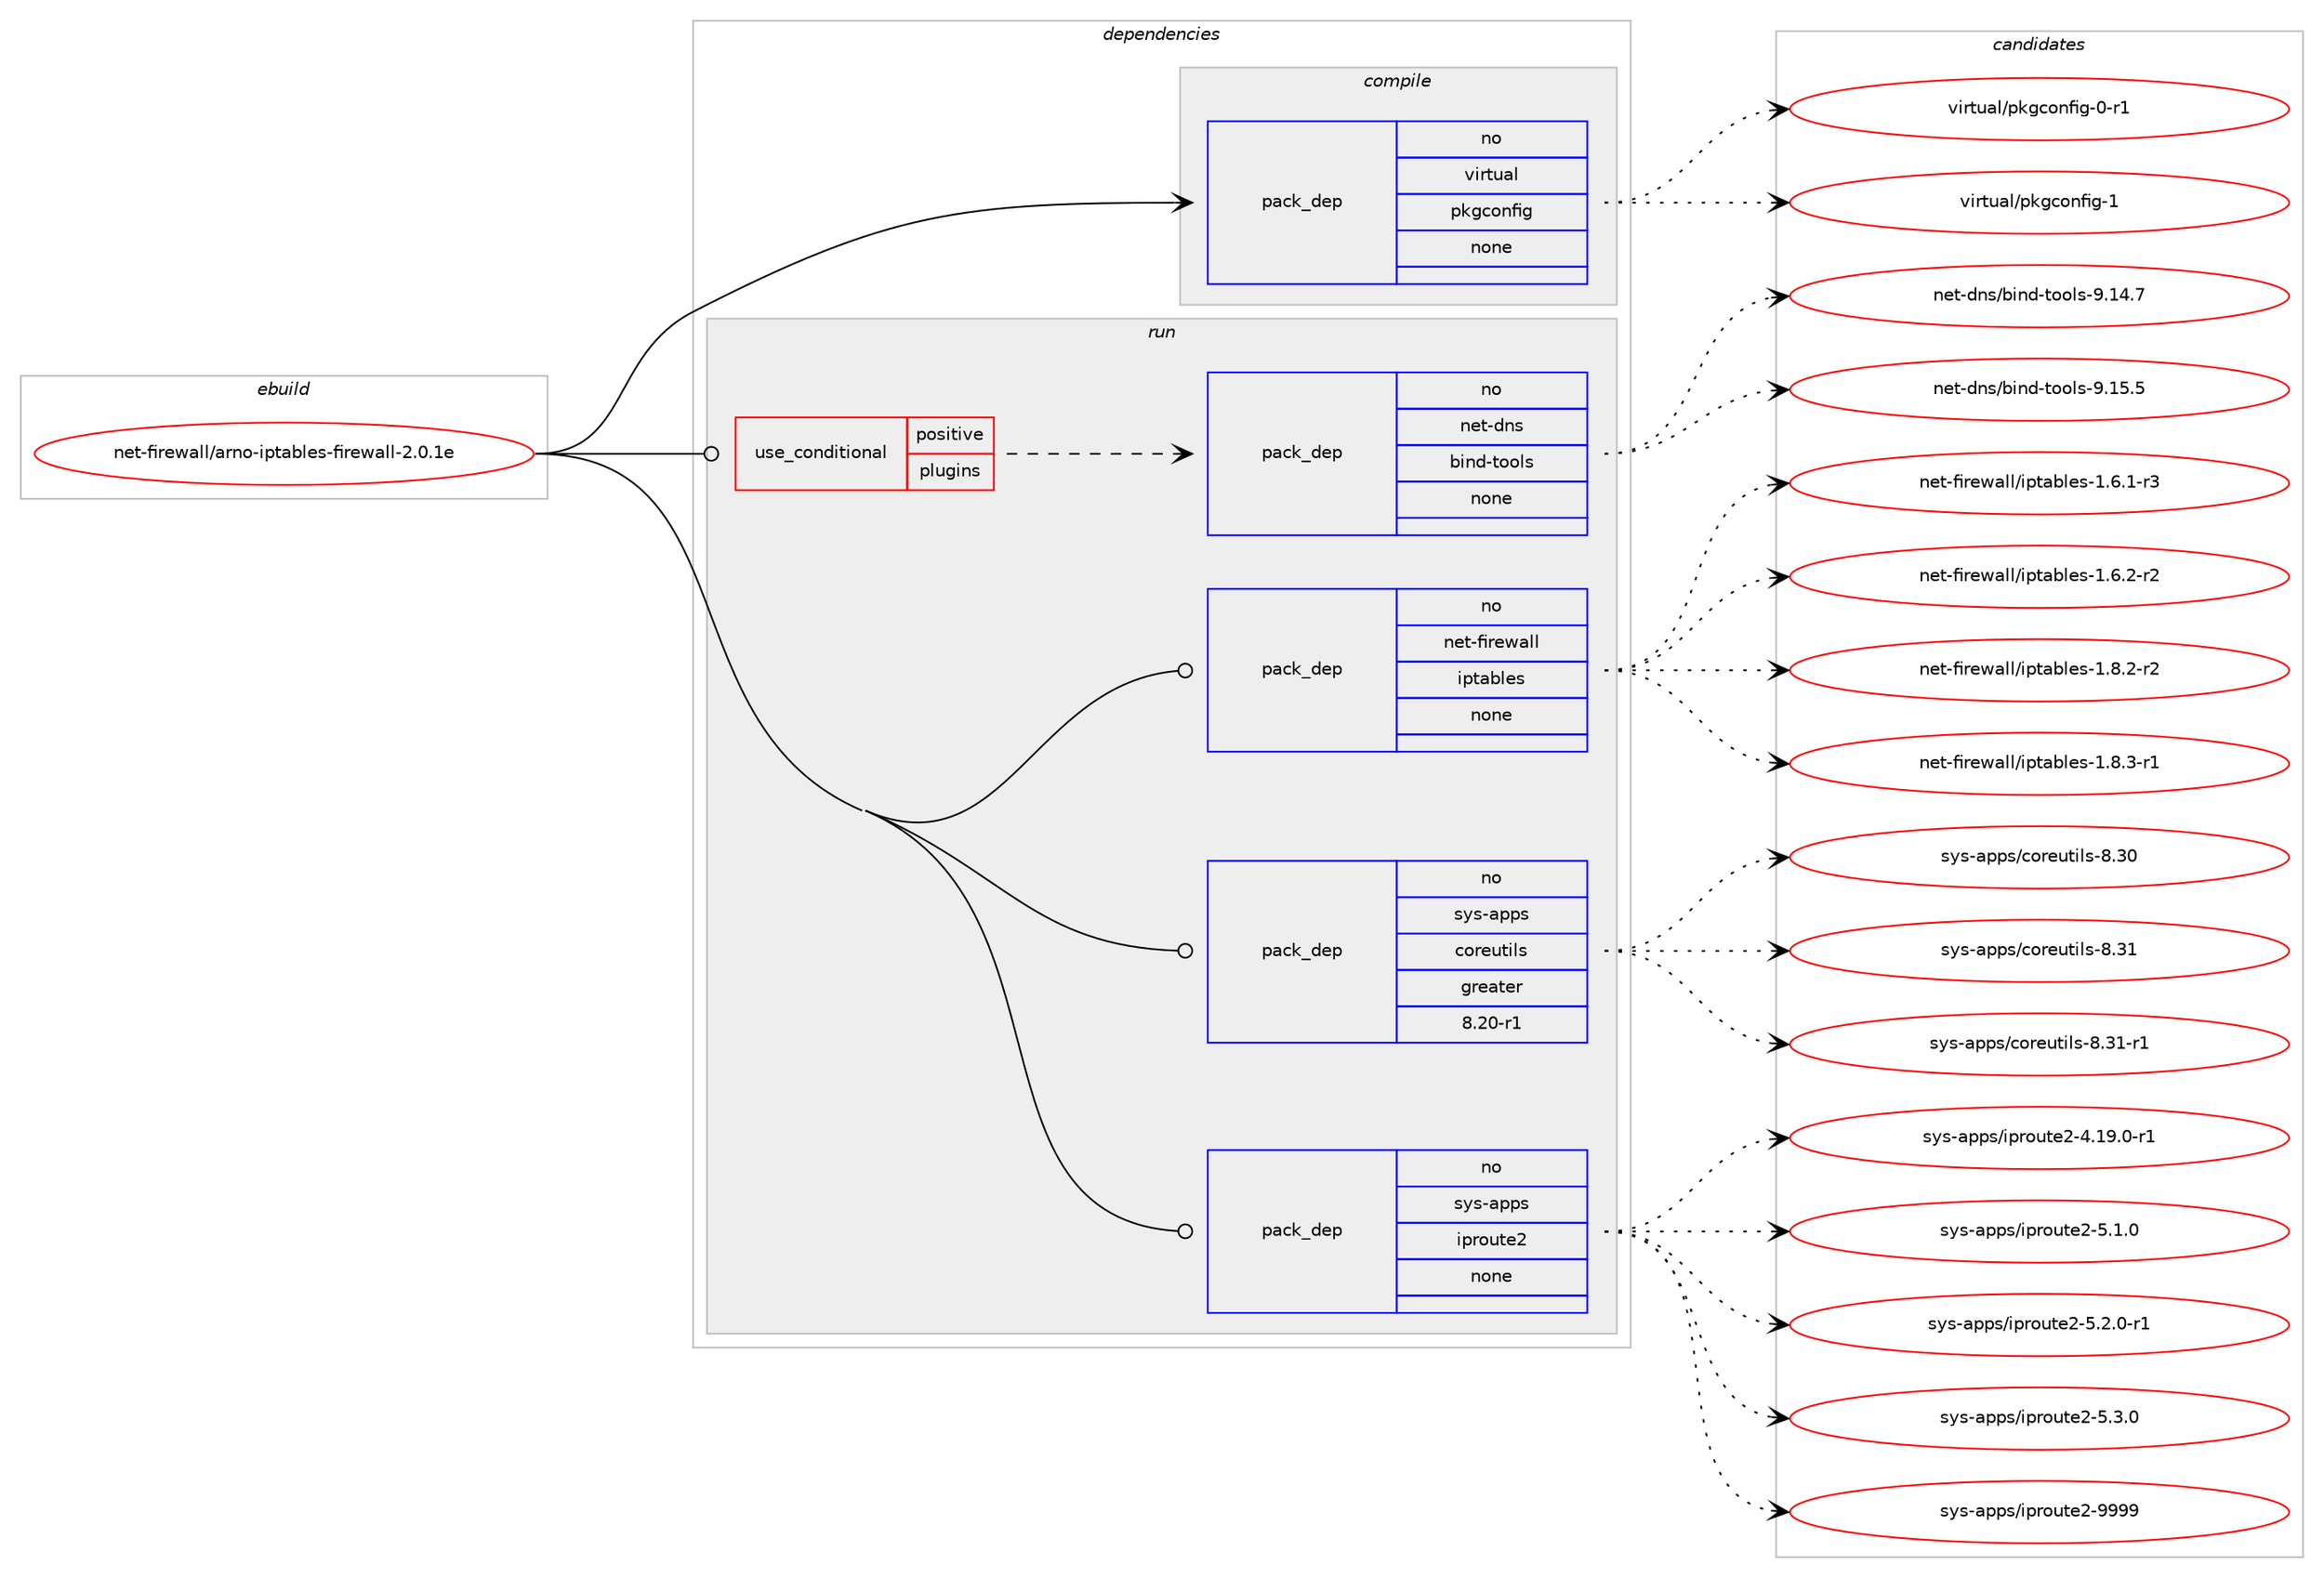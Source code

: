 digraph prolog {

# *************
# Graph options
# *************

newrank=true;
concentrate=true;
compound=true;
graph [rankdir=LR,fontname=Helvetica,fontsize=10,ranksep=1.5];#, ranksep=2.5, nodesep=0.2];
edge  [arrowhead=vee];
node  [fontname=Helvetica,fontsize=10];

# **********
# The ebuild
# **********

subgraph cluster_leftcol {
color=gray;
rank=same;
label=<<i>ebuild</i>>;
id [label="net-firewall/arno-iptables-firewall-2.0.1e", color=red, width=4, href="../net-firewall/arno-iptables-firewall-2.0.1e.svg"];
}

# ****************
# The dependencies
# ****************

subgraph cluster_midcol {
color=gray;
label=<<i>dependencies</i>>;
subgraph cluster_compile {
fillcolor="#eeeeee";
style=filled;
label=<<i>compile</i>>;
subgraph pack605047 {
dependency818812 [label=<<TABLE BORDER="0" CELLBORDER="1" CELLSPACING="0" CELLPADDING="4" WIDTH="220"><TR><TD ROWSPAN="6" CELLPADDING="30">pack_dep</TD></TR><TR><TD WIDTH="110">no</TD></TR><TR><TD>virtual</TD></TR><TR><TD>pkgconfig</TD></TR><TR><TD>none</TD></TR><TR><TD></TD></TR></TABLE>>, shape=none, color=blue];
}
id:e -> dependency818812:w [weight=20,style="solid",arrowhead="vee"];
}
subgraph cluster_compileandrun {
fillcolor="#eeeeee";
style=filled;
label=<<i>compile and run</i>>;
}
subgraph cluster_run {
fillcolor="#eeeeee";
style=filled;
label=<<i>run</i>>;
subgraph cond199446 {
dependency818813 [label=<<TABLE BORDER="0" CELLBORDER="1" CELLSPACING="0" CELLPADDING="4"><TR><TD ROWSPAN="3" CELLPADDING="10">use_conditional</TD></TR><TR><TD>positive</TD></TR><TR><TD>plugins</TD></TR></TABLE>>, shape=none, color=red];
subgraph pack605048 {
dependency818814 [label=<<TABLE BORDER="0" CELLBORDER="1" CELLSPACING="0" CELLPADDING="4" WIDTH="220"><TR><TD ROWSPAN="6" CELLPADDING="30">pack_dep</TD></TR><TR><TD WIDTH="110">no</TD></TR><TR><TD>net-dns</TD></TR><TR><TD>bind-tools</TD></TR><TR><TD>none</TD></TR><TR><TD></TD></TR></TABLE>>, shape=none, color=blue];
}
dependency818813:e -> dependency818814:w [weight=20,style="dashed",arrowhead="vee"];
}
id:e -> dependency818813:w [weight=20,style="solid",arrowhead="odot"];
subgraph pack605049 {
dependency818815 [label=<<TABLE BORDER="0" CELLBORDER="1" CELLSPACING="0" CELLPADDING="4" WIDTH="220"><TR><TD ROWSPAN="6" CELLPADDING="30">pack_dep</TD></TR><TR><TD WIDTH="110">no</TD></TR><TR><TD>net-firewall</TD></TR><TR><TD>iptables</TD></TR><TR><TD>none</TD></TR><TR><TD></TD></TR></TABLE>>, shape=none, color=blue];
}
id:e -> dependency818815:w [weight=20,style="solid",arrowhead="odot"];
subgraph pack605050 {
dependency818816 [label=<<TABLE BORDER="0" CELLBORDER="1" CELLSPACING="0" CELLPADDING="4" WIDTH="220"><TR><TD ROWSPAN="6" CELLPADDING="30">pack_dep</TD></TR><TR><TD WIDTH="110">no</TD></TR><TR><TD>sys-apps</TD></TR><TR><TD>coreutils</TD></TR><TR><TD>greater</TD></TR><TR><TD>8.20-r1</TD></TR></TABLE>>, shape=none, color=blue];
}
id:e -> dependency818816:w [weight=20,style="solid",arrowhead="odot"];
subgraph pack605051 {
dependency818817 [label=<<TABLE BORDER="0" CELLBORDER="1" CELLSPACING="0" CELLPADDING="4" WIDTH="220"><TR><TD ROWSPAN="6" CELLPADDING="30">pack_dep</TD></TR><TR><TD WIDTH="110">no</TD></TR><TR><TD>sys-apps</TD></TR><TR><TD>iproute2</TD></TR><TR><TD>none</TD></TR><TR><TD></TD></TR></TABLE>>, shape=none, color=blue];
}
id:e -> dependency818817:w [weight=20,style="solid",arrowhead="odot"];
}
}

# **************
# The candidates
# **************

subgraph cluster_choices {
rank=same;
color=gray;
label=<<i>candidates</i>>;

subgraph choice605047 {
color=black;
nodesep=1;
choice11810511411611797108471121071039911111010210510345484511449 [label="virtual/pkgconfig-0-r1", color=red, width=4,href="../virtual/pkgconfig-0-r1.svg"];
choice1181051141161179710847112107103991111101021051034549 [label="virtual/pkgconfig-1", color=red, width=4,href="../virtual/pkgconfig-1.svg"];
dependency818812:e -> choice11810511411611797108471121071039911111010210510345484511449:w [style=dotted,weight="100"];
dependency818812:e -> choice1181051141161179710847112107103991111101021051034549:w [style=dotted,weight="100"];
}
subgraph choice605048 {
color=black;
nodesep=1;
choice1101011164510011011547981051101004511611111110811545574649524655 [label="net-dns/bind-tools-9.14.7", color=red, width=4,href="../net-dns/bind-tools-9.14.7.svg"];
choice1101011164510011011547981051101004511611111110811545574649534653 [label="net-dns/bind-tools-9.15.5", color=red, width=4,href="../net-dns/bind-tools-9.15.5.svg"];
dependency818814:e -> choice1101011164510011011547981051101004511611111110811545574649524655:w [style=dotted,weight="100"];
dependency818814:e -> choice1101011164510011011547981051101004511611111110811545574649534653:w [style=dotted,weight="100"];
}
subgraph choice605049 {
color=black;
nodesep=1;
choice11010111645102105114101119971081084710511211697981081011154549465446494511451 [label="net-firewall/iptables-1.6.1-r3", color=red, width=4,href="../net-firewall/iptables-1.6.1-r3.svg"];
choice11010111645102105114101119971081084710511211697981081011154549465446504511450 [label="net-firewall/iptables-1.6.2-r2", color=red, width=4,href="../net-firewall/iptables-1.6.2-r2.svg"];
choice11010111645102105114101119971081084710511211697981081011154549465646504511450 [label="net-firewall/iptables-1.8.2-r2", color=red, width=4,href="../net-firewall/iptables-1.8.2-r2.svg"];
choice11010111645102105114101119971081084710511211697981081011154549465646514511449 [label="net-firewall/iptables-1.8.3-r1", color=red, width=4,href="../net-firewall/iptables-1.8.3-r1.svg"];
dependency818815:e -> choice11010111645102105114101119971081084710511211697981081011154549465446494511451:w [style=dotted,weight="100"];
dependency818815:e -> choice11010111645102105114101119971081084710511211697981081011154549465446504511450:w [style=dotted,weight="100"];
dependency818815:e -> choice11010111645102105114101119971081084710511211697981081011154549465646504511450:w [style=dotted,weight="100"];
dependency818815:e -> choice11010111645102105114101119971081084710511211697981081011154549465646514511449:w [style=dotted,weight="100"];
}
subgraph choice605050 {
color=black;
nodesep=1;
choice115121115459711211211547991111141011171161051081154556465148 [label="sys-apps/coreutils-8.30", color=red, width=4,href="../sys-apps/coreutils-8.30.svg"];
choice115121115459711211211547991111141011171161051081154556465149 [label="sys-apps/coreutils-8.31", color=red, width=4,href="../sys-apps/coreutils-8.31.svg"];
choice1151211154597112112115479911111410111711610510811545564651494511449 [label="sys-apps/coreutils-8.31-r1", color=red, width=4,href="../sys-apps/coreutils-8.31-r1.svg"];
dependency818816:e -> choice115121115459711211211547991111141011171161051081154556465148:w [style=dotted,weight="100"];
dependency818816:e -> choice115121115459711211211547991111141011171161051081154556465149:w [style=dotted,weight="100"];
dependency818816:e -> choice1151211154597112112115479911111410111711610510811545564651494511449:w [style=dotted,weight="100"];
}
subgraph choice605051 {
color=black;
nodesep=1;
choice11512111545971121121154710511211411111711610150455246495746484511449 [label="sys-apps/iproute2-4.19.0-r1", color=red, width=4,href="../sys-apps/iproute2-4.19.0-r1.svg"];
choice11512111545971121121154710511211411111711610150455346494648 [label="sys-apps/iproute2-5.1.0", color=red, width=4,href="../sys-apps/iproute2-5.1.0.svg"];
choice115121115459711211211547105112114111117116101504553465046484511449 [label="sys-apps/iproute2-5.2.0-r1", color=red, width=4,href="../sys-apps/iproute2-5.2.0-r1.svg"];
choice11512111545971121121154710511211411111711610150455346514648 [label="sys-apps/iproute2-5.3.0", color=red, width=4,href="../sys-apps/iproute2-5.3.0.svg"];
choice115121115459711211211547105112114111117116101504557575757 [label="sys-apps/iproute2-9999", color=red, width=4,href="../sys-apps/iproute2-9999.svg"];
dependency818817:e -> choice11512111545971121121154710511211411111711610150455246495746484511449:w [style=dotted,weight="100"];
dependency818817:e -> choice11512111545971121121154710511211411111711610150455346494648:w [style=dotted,weight="100"];
dependency818817:e -> choice115121115459711211211547105112114111117116101504553465046484511449:w [style=dotted,weight="100"];
dependency818817:e -> choice11512111545971121121154710511211411111711610150455346514648:w [style=dotted,weight="100"];
dependency818817:e -> choice115121115459711211211547105112114111117116101504557575757:w [style=dotted,weight="100"];
}
}

}
